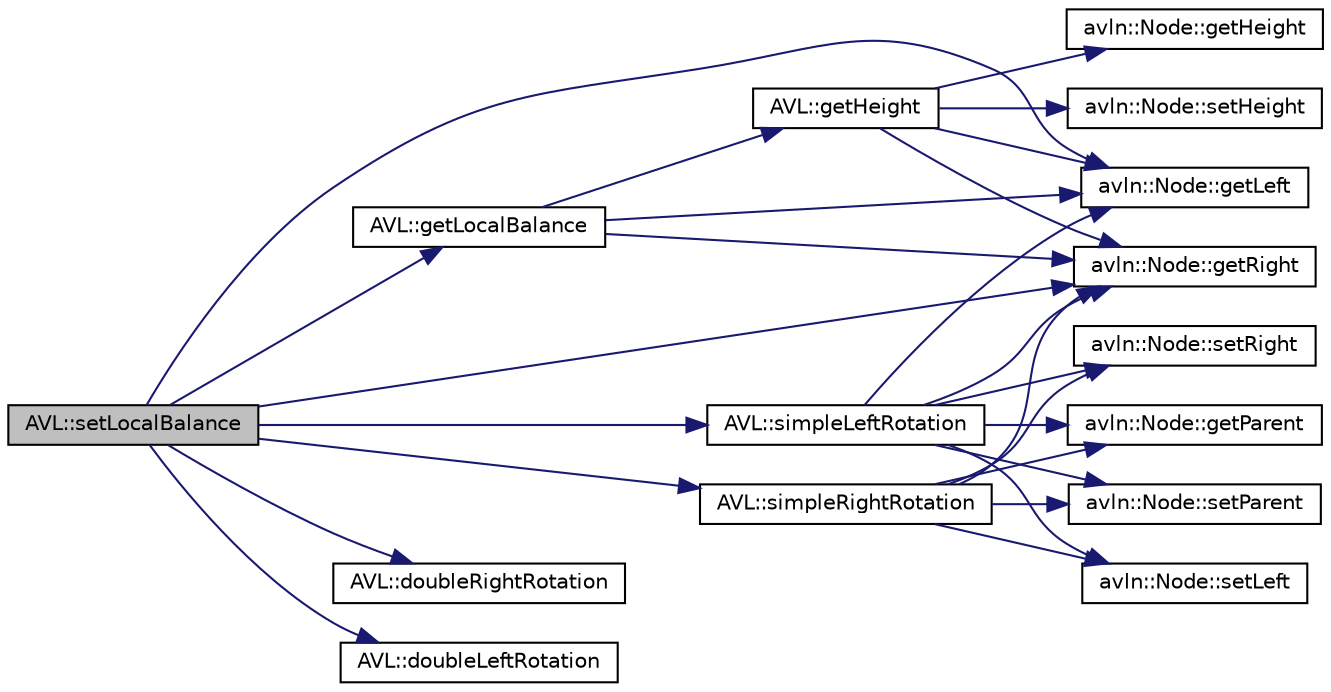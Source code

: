 digraph "AVL::setLocalBalance"
{
  edge [fontname="Helvetica",fontsize="10",labelfontname="Helvetica",labelfontsize="10"];
  node [fontname="Helvetica",fontsize="10",shape=record];
  rankdir="LR";
  Node1 [label="AVL::setLocalBalance",height=0.2,width=0.4,color="black", fillcolor="grey75", style="filled", fontcolor="black"];
  Node1 -> Node2 [color="midnightblue",fontsize="10",style="solid"];
  Node2 [label="AVL::getLocalBalance",height=0.2,width=0.4,color="black", fillcolor="white", style="filled",URL="$class_a_v_l.html#a28558191a1239fd526cb7ce77e055ef0"];
  Node2 -> Node3 [color="midnightblue",fontsize="10",style="solid"];
  Node3 [label="AVL::getHeight",height=0.2,width=0.4,color="black", fillcolor="white", style="filled",URL="$class_a_v_l.html#ae91633730e5398cf6a47e81b8f4c0df2"];
  Node3 -> Node4 [color="midnightblue",fontsize="10",style="solid"];
  Node4 [label="avln::Node::getHeight",height=0.2,width=0.4,color="black", fillcolor="white", style="filled",URL="$classavln_1_1_node.html#a6f7ca47990ff821955174da329a2c899"];
  Node3 -> Node5 [color="midnightblue",fontsize="10",style="solid"];
  Node5 [label="avln::Node::setHeight",height=0.2,width=0.4,color="black", fillcolor="white", style="filled",URL="$classavln_1_1_node.html#adb40e177e84b957e1d0230b057ec8bf9"];
  Node3 -> Node6 [color="midnightblue",fontsize="10",style="solid"];
  Node6 [label="avln::Node::getLeft",height=0.2,width=0.4,color="black", fillcolor="white", style="filled",URL="$classavln_1_1_node.html#ad39cf45af29db3be415f812495c1c201"];
  Node3 -> Node7 [color="midnightblue",fontsize="10",style="solid"];
  Node7 [label="avln::Node::getRight",height=0.2,width=0.4,color="black", fillcolor="white", style="filled",URL="$classavln_1_1_node.html#ae6e852e00c029d06ae34c0a415a13812"];
  Node2 -> Node7 [color="midnightblue",fontsize="10",style="solid"];
  Node2 -> Node6 [color="midnightblue",fontsize="10",style="solid"];
  Node1 -> Node6 [color="midnightblue",fontsize="10",style="solid"];
  Node1 -> Node8 [color="midnightblue",fontsize="10",style="solid"];
  Node8 [label="AVL::simpleRightRotation",height=0.2,width=0.4,color="black", fillcolor="white", style="filled",URL="$class_a_v_l.html#a56746bfd002102a3dcc86527e099c57a"];
  Node8 -> Node7 [color="midnightblue",fontsize="10",style="solid"];
  Node8 -> Node9 [color="midnightblue",fontsize="10",style="solid"];
  Node9 [label="avln::Node::setParent",height=0.2,width=0.4,color="black", fillcolor="white", style="filled",URL="$classavln_1_1_node.html#a2066d3e947f28ca659a14bc3077bd5b5"];
  Node8 -> Node10 [color="midnightblue",fontsize="10",style="solid"];
  Node10 [label="avln::Node::setLeft",height=0.2,width=0.4,color="black", fillcolor="white", style="filled",URL="$classavln_1_1_node.html#a389bcc50e814497224433b8b4a342d7c"];
  Node8 -> Node11 [color="midnightblue",fontsize="10",style="solid"];
  Node11 [label="avln::Node::setRight",height=0.2,width=0.4,color="black", fillcolor="white", style="filled",URL="$classavln_1_1_node.html#a9e0028d2c32e058af743b053d4705094"];
  Node8 -> Node12 [color="midnightblue",fontsize="10",style="solid"];
  Node12 [label="avln::Node::getParent",height=0.2,width=0.4,color="black", fillcolor="white", style="filled",URL="$classavln_1_1_node.html#a1be09de9cacda10a467811b05488bc53"];
  Node1 -> Node13 [color="midnightblue",fontsize="10",style="solid"];
  Node13 [label="AVL::doubleRightRotation",height=0.2,width=0.4,color="black", fillcolor="white", style="filled",URL="$class_a_v_l.html#a17c54154c677edda1738e35eb14d148b"];
  Node1 -> Node7 [color="midnightblue",fontsize="10",style="solid"];
  Node1 -> Node14 [color="midnightblue",fontsize="10",style="solid"];
  Node14 [label="AVL::simpleLeftRotation",height=0.2,width=0.4,color="black", fillcolor="white", style="filled",URL="$class_a_v_l.html#af395067f023435013b7fdf846de6ddef"];
  Node14 -> Node6 [color="midnightblue",fontsize="10",style="solid"];
  Node14 -> Node9 [color="midnightblue",fontsize="10",style="solid"];
  Node14 -> Node11 [color="midnightblue",fontsize="10",style="solid"];
  Node14 -> Node10 [color="midnightblue",fontsize="10",style="solid"];
  Node14 -> Node12 [color="midnightblue",fontsize="10",style="solid"];
  Node14 -> Node7 [color="midnightblue",fontsize="10",style="solid"];
  Node1 -> Node15 [color="midnightblue",fontsize="10",style="solid"];
  Node15 [label="AVL::doubleLeftRotation",height=0.2,width=0.4,color="black", fillcolor="white", style="filled",URL="$class_a_v_l.html#a480f9ddac8c561ee786a170fa7715a39"];
}
